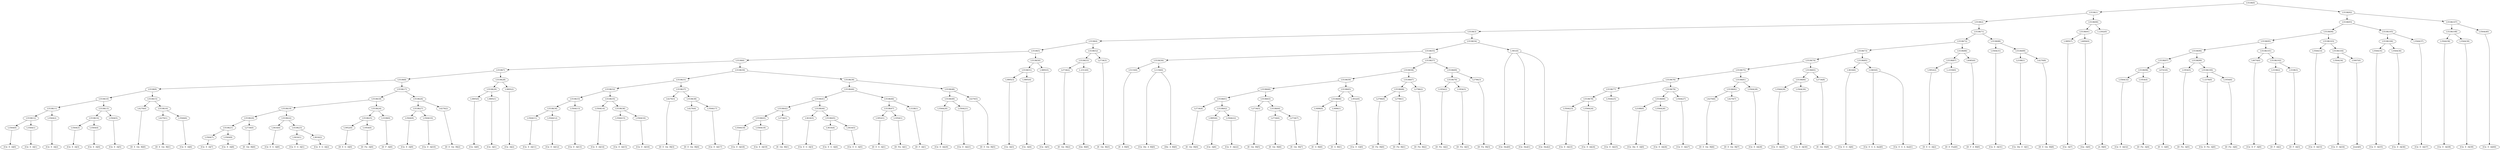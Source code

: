 digraph sample{
"L3564(0)"->"[Cis  E  A](0)"
"L3564(1)"->"[Cis  E  A](1)"
"L5538(12)"->"L3564(0)"
"L5538(12)"->"L3564(1)"
"L3564(2)"->"[Cis  E  A](2)"
"L5538(11)"->"L5538(12)"
"L5538(11)"->"L3564(2)"
"L3564(3)"->"[Cis  E  A](3)"
"L3564(4)"->"[Cis  E  A](4)"
"L5538(14)"->"L3564(3)"
"L5538(14)"->"L3564(4)"
"L3564(5)"->"[Cis  E  A](5)"
"L5538(13)"->"L5538(14)"
"L5538(13)"->"L3564(5)"
"L5538(10)"->"L5538(11)"
"L5538(10)"->"L5538(13)"
"L4270(0)"->"[D  E  Gis  B](0)"
"L4270(1)"->"[D  E  Gis  B](1)"
"L3564(6)"->"[Cis  E  A](6)"
"L5538(16)"->"L4270(1)"
"L5538(16)"->"L3564(6)"
"L5538(15)"->"L4270(0)"
"L5538(15)"->"L5538(16)"
"L5538(9)"->"L5538(10)"
"L5538(9)"->"L5538(15)"
"L3564(7)"->"[Cis  E  A](7)"
"L3564(8)"->"[Cis  E  A](8)"
"L5538(21)"->"L3564(7)"
"L5538(21)"->"L3564(8)"
"L2734(0)"->"[E  Gis  B](0)"
"L5538(20)"->"L5538(21)"
"L5538(20)"->"L2734(0)"
"L3616(0)"->"[Cis  E  G  A](0)"
"L3616(1)"->"[Cis  E  G  A](1)"
"L3616(2)"->"[Cis  E  G  A](2)"
"L5538(23)"->"L3616(1)"
"L5538(23)"->"L3616(2)"
"L5538(22)"->"L3616(0)"
"L5538(22)"->"L5538(23)"
"L5538(19)"->"L5538(20)"
"L5538(19)"->"L5538(22)"
"L3952(0)"->"[D  E  G  A](0)"
"L1954(0)"->"[D  Fis  A](0)"
"L5538(25)"->"L3952(0)"
"L5538(25)"->"L1954(0)"
"L3338(0)"->"[D  F  A](0)"
"L5538(24)"->"L5538(25)"
"L5538(24)"->"L3338(0)"
"L5538(18)"->"L5538(19)"
"L5538(18)"->"L5538(24)"
"L3564(9)"->"[Cis  E  A](9)"
"L3564(10)"->"[Cis  E  A](10)"
"L5538(27)"->"L3564(9)"
"L5538(27)"->"L3564(10)"
"L4270(2)"->"[D  E  Gis  B](2)"
"L5538(26)"->"L5538(27)"
"L5538(26)"->"L4270(2)"
"L5538(17)"->"L5538(18)"
"L5538(17)"->"L5538(26)"
"L5538(8)"->"L5538(9)"
"L5538(8)"->"L5538(17)"
"L3895(0)"->"[Cis  A](0)"
"L3895(1)"->"[Cis  A](1)"
"L5538(29)"->"L3895(0)"
"L5538(29)"->"L3895(1)"
"L3895(2)"->"[Cis  A](2)"
"L5538(28)"->"L5538(29)"
"L5538(28)"->"L3895(2)"
"L5538(7)"->"L5538(8)"
"L5538(7)"->"L5538(28)"
"L3564(11)"->"[Cis  E  A](11)"
"L3564(12)"->"[Cis  E  A](12)"
"L5538(34)"->"L3564(11)"
"L5538(34)"->"L3564(12)"
"L3564(13)"->"[Cis  E  A](13)"
"L5538(33)"->"L5538(34)"
"L5538(33)"->"L3564(13)"
"L3564(14)"->"[Cis  E  A](14)"
"L3564(15)"->"[Cis  E  A](15)"
"L3564(16)"->"[Cis  E  A](16)"
"L5538(36)"->"L3564(15)"
"L5538(36)"->"L3564(16)"
"L5538(35)"->"L3564(14)"
"L5538(35)"->"L5538(36)"
"L5538(32)"->"L5538(33)"
"L5538(32)"->"L5538(35)"
"L4270(3)"->"[D  E  Gis  B](3)"
"L4270(4)"->"[D  E  Gis  B](4)"
"L3564(17)"->"[Cis  E  A](17)"
"L5538(38)"->"L4270(4)"
"L5538(38)"->"L3564(17)"
"L5538(37)"->"L4270(3)"
"L5538(37)"->"L5538(38)"
"L5538(31)"->"L5538(32)"
"L5538(31)"->"L5538(37)"
"L3564(18)"->"[Cis  E  A](18)"
"L3564(19)"->"[Cis  E  A](19)"
"L5538(43)"->"L3564(18)"
"L5538(43)"->"L3564(19)"
"L2734(1)"->"[E  Gis  B](1)"
"L5538(42)"->"L5538(43)"
"L5538(42)"->"L2734(1)"
"L3616(3)"->"[Cis  E  G  A](3)"
"L3616(4)"->"[Cis  E  G  A](4)"
"L3616(5)"->"[Cis  E  G  A](5)"
"L5538(45)"->"L3616(4)"
"L5538(45)"->"L3616(5)"
"L5538(44)"->"L3616(3)"
"L5538(44)"->"L5538(45)"
"L5538(41)"->"L5538(42)"
"L5538(41)"->"L5538(44)"
"L3952(1)"->"[D  E  G  A](1)"
"L1954(1)"->"[D  Fis  A](1)"
"L5538(47)"->"L3952(1)"
"L5538(47)"->"L1954(1)"
"L3338(1)"->"[D  F  A](1)"
"L5538(46)"->"L5538(47)"
"L5538(46)"->"L3338(1)"
"L5538(40)"->"L5538(41)"
"L5538(40)"->"L5538(46)"
"L3564(20)"->"[Cis  E  A](20)"
"L3564(21)"->"[Cis  E  A](21)"
"L5538(49)"->"L3564(20)"
"L5538(49)"->"L3564(21)"
"L4270(5)"->"[D  E  Gis  B](5)"
"L5538(48)"->"L5538(49)"
"L5538(48)"->"L4270(5)"
"L5538(39)"->"L5538(40)"
"L5538(39)"->"L5538(48)"
"L5538(30)"->"L5538(31)"
"L5538(30)"->"L5538(39)"
"L5538(6)"->"L5538(7)"
"L5538(6)"->"L5538(30)"
"L3895(3)"->"[Cis  A](3)"
"L3895(4)"->"[Cis  A](4)"
"L5538(51)"->"L3895(3)"
"L5538(51)"->"L3895(4)"
"L3895(5)"->"[Cis  A](5)"
"L5538(50)"->"L5538(51)"
"L5538(50)"->"L3895(5)"
"L5538(5)"->"L5538(6)"
"L5538(5)"->"L5538(50)"
"L2734(2)"->"[E  Gis  B](2)"
"L-2312(0)"->"[Gis  B](0)"
"L5538(53)"->"L2734(2)"
"L5538(53)"->"L-2312(0)"
"L2734(3)"->"[E  Gis  B](3)"
"L5538(52)"->"L5538(53)"
"L5538(52)"->"L2734(3)"
"L5538(4)"->"L5538(5)"
"L5538(4)"->"L5538(52)"
"L5133(0)"->"[E  A  B](0)"
"L1150(0)"->"[Cis  Dis  A  B](0)"
"L1150(0)"->"[Dis  A  B](0)"
"L5538(56)"->"L5133(0)"
"L5538(56)"->"L1150(0)"
"L2734(4)"->"[E  Gis  B](4)"
"L3895(6)"->"[Cis  A](6)"
"L3564(22)"->"[Cis  E  A](22)"
"L5538(62)"->"L3895(6)"
"L5538(62)"->"L3564(22)"
"L5538(61)"->"L2734(4)"
"L5538(61)"->"L5538(62)"
"L2734(5)"->"[E  Gis  B](5)"
"L2734(6)"->"[E  Gis  B](6)"
"L2734(7)"->"[E  Gis  B](7)"
"L5538(64)"->"L2734(6)"
"L5538(64)"->"L2734(7)"
"L5538(63)"->"L2734(5)"
"L5538(63)"->"L5538(64)"
"L5538(60)"->"L5538(61)"
"L5538(60)"->"L5538(63)"
"L3496(0)"->"[E  G  B](0)"
"L3496(1)"->"[E  G  B](1)"
"L5538(66)"->"L3496(0)"
"L5538(66)"->"L3496(1)"
"L3932(0)"->"[Cis  E  G](0)"
"L5538(65)"->"L5538(66)"
"L5538(65)"->"L3932(0)"
"L5538(59)"->"L5538(60)"
"L5538(59)"->"L5538(65)"
"L2796(0)"->"[D  Fis  B](0)"
"L2796(1)"->"[D  Fis  B](1)"
"L5538(68)"->"L2796(0)"
"L5538(68)"->"L2796(1)"
"L2796(2)"->"[D  Fis  B](2)"
"L5538(67)"->"L5538(68)"
"L5538(67)"->"L2796(2)"
"L5538(58)"->"L5538(59)"
"L5538(58)"->"L5538(67)"
"L1954(2)"->"[D  Fis  A](2)"
"L1954(3)"->"[D  Fis  A](3)"
"L5538(70)"->"L1954(2)"
"L5538(70)"->"L1954(3)"
"L2796(3)"->"[D  Fis  B](3)"
"L5538(69)"->"L5538(70)"
"L5538(69)"->"L2796(3)"
"L5538(57)"->"L5538(58)"
"L5538(57)"->"L5538(69)"
"L5538(55)"->"L5538(56)"
"L5538(55)"->"L5538(57)"
"L-901(0)"->"[Cis  Dis](0)"
"L-901(0)"->"[Cis  Dis](1)"
"L-901(0)"->"[Cis  Dis](2)"
"L5538(54)"->"L5538(55)"
"L5538(54)"->"L-901(0)"
"L5538(3)"->"L5538(4)"
"L5538(3)"->"L5538(54)"
"L3564(23)"->"[Cis  E  A](23)"
"L3564(24)"->"[Cis  E  A](24)"
"L5538(78)"->"L3564(23)"
"L5538(78)"->"L3564(24)"
"L3564(25)"->"[Cis  E  A](25)"
"L5538(77)"->"L5538(78)"
"L5538(77)"->"L3564(25)"
"L2188(0)"->"[Cis  Dis  E  A](0)"
"L3564(26)"->"[Cis  E  A](26)"
"L5538(80)"->"L2188(0)"
"L5538(80)"->"L3564(26)"
"L3564(27)"->"[Cis  E  A](27)"
"L5538(79)"->"L5538(80)"
"L5538(79)"->"L3564(27)"
"L5538(76)"->"L5538(77)"
"L5538(76)"->"L5538(79)"
"L4270(6)"->"[D  E  Gis  B](6)"
"L4270(7)"->"[D  E  Gis  B](7)"
"L5538(82)"->"L4270(6)"
"L5538(82)"->"L4270(7)"
"L3564(28)"->"[Cis  E  A](28)"
"L5538(81)"->"L5538(82)"
"L5538(81)"->"L3564(28)"
"L5538(75)"->"L5538(76)"
"L5538(75)"->"L5538(81)"
"L3564(29)"->"[Cis  E  A](29)"
"L3564(30)"->"[Cis  E  A](30)"
"L5538(84)"->"L3564(29)"
"L5538(84)"->"L3564(30)"
"L2734(8)"->"[E  Gis  B](8)"
"L5538(83)"->"L5538(84)"
"L5538(83)"->"L2734(8)"
"L5538(74)"->"L5538(75)"
"L5538(74)"->"L5538(83)"
"L3616(6)"->"[Cis  E  G  A](6)"
"L1865(0)"->"[Cis  E  G  A  Ais](0)"
"L1865(0)"->"[Cis  E  G  A  Ais](1)"
"L5538(85)"->"L3616(6)"
"L5538(85)"->"L1865(0)"
"L5538(73)"->"L5538(74)"
"L5538(73)"->"L5538(85)"
"L3952(2)"->"[D  E  G  A](2)"
"L-2359(0)"->"[D  E  Fis](0)"
"L5538(87)"->"L3952(2)"
"L5538(87)"->"L-2359(0)"
"L4085(0)"->"[D  F  A  B](0)"
"L5538(86)"->"L5538(87)"
"L5538(86)"->"L4085(0)"
"L5538(72)"->"L5538(73)"
"L5538(72)"->"L5538(86)"
"L3564(31)"->"[Cis  E  A](31)"
"L2188(1)"->"[Cis  Dis  E  A](1)"
"L4270(8)"->"[D  E  Gis  B](8)"
"L5538(89)"->"L2188(1)"
"L5538(89)"->"L4270(8)"
"L5538(88)"->"L3564(31)"
"L5538(88)"->"L5538(89)"
"L5538(71)"->"L5538(72)"
"L5538(71)"->"L5538(88)"
"L5538(2)"->"L5538(3)"
"L5538(2)"->"L5538(71)"
"L3895(7)"->"[Cis  A](7)"
"L4694(0)"->"[Gis  A](0)"
"L5538(91)"->"L3895(7)"
"L5538(91)"->"L4694(0)"
"L-2302(0)"->"[A  B](0)"
"L5538(90)"->"L5538(91)"
"L5538(90)"->"L-2302(0)"
"L5538(1)"->"L5538(2)"
"L5538(1)"->"L5538(90)"
"L3564(32)"->"[Cis  E  A](32)"
"L1954(4)"->"[D  Fis  A](4)"
"L5538(98)"->"L3564(32)"
"L5538(98)"->"L1954(4)"
"L4741(0)"->"[E  G  A](0)"
"L5538(97)"->"L5538(98)"
"L5538(97)"->"L4741(0)"
"L1954(5)"->"[D  Fis  A](5)"
"L-2376(0)"->"[Cis  D  Fis  A](0)"
"L1954(6)"->"[D  Fis  A](6)"
"L5538(100)"->"L-2376(0)"
"L5538(100)"->"L1954(6)"
"L5538(99)"->"L1954(5)"
"L5538(99)"->"L5538(100)"
"L5538(96)"->"L5538(97)"
"L5538(96)"->"L5538(99)"
"L4074(0)"->"[Cis  D  F  A](0)"
"L3338(2)"->"[D  F  A](2)"
"L3338(3)"->"[D  F  A](3)"
"L5538(102)"->"L3338(2)"
"L5538(102)"->"L3338(3)"
"L5538(101)"->"L4074(0)"
"L5538(101)"->"L5538(102)"
"L5538(95)"->"L5538(96)"
"L5538(95)"->"L5538(101)"
"L3564(33)"->"[Cis  E  A](33)"
"L3564(34)"->"[Cis  E  A](34)"
"L5007(0)"->"[rest](0)"
"L5538(104)"->"L3564(34)"
"L5538(104)"->"L5007(0)"
"L5538(103)"->"L3564(33)"
"L5538(103)"->"L5538(104)"
"L5538(94)"->"L5538(95)"
"L5538(94)"->"L5538(103)"
"L3564(35)"->"[Cis  E  A](35)"
"L3564(36)"->"[Cis  E  A](36)"
"L5538(106)"->"L3564(35)"
"L5538(106)"->"L3564(36)"
"L3564(37)"->"[Cis  E  A](37)"
"L5538(105)"->"L5538(106)"
"L5538(105)"->"L3564(37)"
"L5538(93)"->"L5538(94)"
"L5538(93)"->"L5538(105)"
"L3564(38)"->"[Cis  E  A](38)"
"L3564(39)"->"[Cis  E  A](39)"
"L5538(108)"->"L3564(38)"
"L5538(108)"->"L3564(39)"
"L3564(40)"->"[Cis  E  A](40)"
"L5538(107)"->"L5538(108)"
"L5538(107)"->"L3564(40)"
"L5538(92)"->"L5538(93)"
"L5538(92)"->"L5538(107)"
"L5538(0)"->"L5538(1)"
"L5538(0)"->"L5538(92)"
{rank = min; "L5538(0)"}
{rank = same; "L5538(1)"; "L5538(92)";}
{rank = same; "L5538(2)"; "L5538(90)"; "L5538(93)"; "L5538(107)";}
{rank = same; "L5538(3)"; "L5538(71)"; "L5538(91)"; "L-2302(0)"; "L5538(94)"; "L5538(105)"; "L5538(108)"; "L3564(40)";}
{rank = same; "L5538(4)"; "L5538(54)"; "L5538(72)"; "L5538(88)"; "L3895(7)"; "L4694(0)"; "L5538(95)"; "L5538(103)"; "L5538(106)"; "L3564(37)"; "L3564(38)"; "L3564(39)";}
{rank = same; "L5538(5)"; "L5538(52)"; "L5538(55)"; "L-901(0)"; "L5538(73)"; "L5538(86)"; "L3564(31)"; "L5538(89)"; "L5538(96)"; "L5538(101)"; "L3564(33)"; "L5538(104)"; "L3564(35)"; "L3564(36)";}
{rank = same; "L5538(6)"; "L5538(50)"; "L5538(53)"; "L2734(3)"; "L5538(56)"; "L5538(57)"; "L5538(74)"; "L5538(85)"; "L5538(87)"; "L4085(0)"; "L2188(1)"; "L4270(8)"; "L5538(97)"; "L5538(99)"; "L4074(0)"; "L5538(102)"; "L3564(34)"; "L5007(0)";}
{rank = same; "L5538(7)"; "L5538(30)"; "L5538(51)"; "L3895(5)"; "L2734(2)"; "L-2312(0)"; "L5133(0)"; "L1150(0)"; "L5538(58)"; "L5538(69)"; "L5538(75)"; "L5538(83)"; "L3616(6)"; "L1865(0)"; "L3952(2)"; "L-2359(0)"; "L5538(98)"; "L4741(0)"; "L1954(5)"; "L5538(100)"; "L3338(2)"; "L3338(3)";}
{rank = same; "L5538(8)"; "L5538(28)"; "L5538(31)"; "L5538(39)"; "L3895(3)"; "L3895(4)"; "L5538(59)"; "L5538(67)"; "L5538(70)"; "L2796(3)"; "L5538(76)"; "L5538(81)"; "L5538(84)"; "L2734(8)"; "L3564(32)"; "L1954(4)"; "L-2376(0)"; "L1954(6)";}
{rank = same; "L5538(9)"; "L5538(17)"; "L5538(29)"; "L3895(2)"; "L5538(32)"; "L5538(37)"; "L5538(40)"; "L5538(48)"; "L5538(60)"; "L5538(65)"; "L5538(68)"; "L2796(2)"; "L1954(2)"; "L1954(3)"; "L5538(77)"; "L5538(79)"; "L5538(82)"; "L3564(28)"; "L3564(29)"; "L3564(30)";}
{rank = same; "L5538(10)"; "L5538(15)"; "L5538(18)"; "L5538(26)"; "L3895(0)"; "L3895(1)"; "L5538(33)"; "L5538(35)"; "L4270(3)"; "L5538(38)"; "L5538(41)"; "L5538(46)"; "L5538(49)"; "L4270(5)"; "L5538(61)"; "L5538(63)"; "L5538(66)"; "L3932(0)"; "L2796(0)"; "L2796(1)"; "L5538(78)"; "L3564(25)"; "L5538(80)"; "L3564(27)"; "L4270(6)"; "L4270(7)";}
{rank = same; "L5538(11)"; "L5538(13)"; "L4270(0)"; "L5538(16)"; "L5538(19)"; "L5538(24)"; "L5538(27)"; "L4270(2)"; "L5538(34)"; "L3564(13)"; "L3564(14)"; "L5538(36)"; "L4270(4)"; "L3564(17)"; "L5538(42)"; "L5538(44)"; "L5538(47)"; "L3338(1)"; "L3564(20)"; "L3564(21)"; "L2734(4)"; "L5538(62)"; "L2734(5)"; "L5538(64)"; "L3496(0)"; "L3496(1)"; "L3564(23)"; "L3564(24)"; "L2188(0)"; "L3564(26)";}
{rank = same; "L5538(12)"; "L3564(2)"; "L5538(14)"; "L3564(5)"; "L4270(1)"; "L3564(6)"; "L5538(20)"; "L5538(22)"; "L5538(25)"; "L3338(0)"; "L3564(9)"; "L3564(10)"; "L3564(11)"; "L3564(12)"; "L3564(15)"; "L3564(16)"; "L5538(43)"; "L2734(1)"; "L3616(3)"; "L5538(45)"; "L3952(1)"; "L1954(1)"; "L3895(6)"; "L3564(22)"; "L2734(6)"; "L2734(7)";}
{rank = same; "L3564(0)"; "L3564(1)"; "L3564(3)"; "L3564(4)"; "L5538(21)"; "L2734(0)"; "L3616(0)"; "L5538(23)"; "L3952(0)"; "L1954(0)"; "L3564(18)"; "L3564(19)"; "L3616(4)"; "L3616(5)";}
{rank = same; "L3564(7)"; "L3564(8)"; "L3616(1)"; "L3616(2)";}
{rank = max; "[A  B](0)"; "[Cis  A](0)"; "[Cis  A](1)"; "[Cis  A](2)"; "[Cis  A](3)"; "[Cis  A](4)"; "[Cis  A](5)"; "[Cis  A](6)"; "[Cis  A](7)"; "[Cis  D  F  A](0)"; "[Cis  D  Fis  A](0)"; "[Cis  Dis  A  B](0)"; "[Cis  Dis  E  A](0)"; "[Cis  Dis  E  A](1)"; "[Cis  Dis](0)"; "[Cis  Dis](1)"; "[Cis  Dis](2)"; "[Cis  E  A](0)"; "[Cis  E  A](1)"; "[Cis  E  A](10)"; "[Cis  E  A](11)"; "[Cis  E  A](12)"; "[Cis  E  A](13)"; "[Cis  E  A](14)"; "[Cis  E  A](15)"; "[Cis  E  A](16)"; "[Cis  E  A](17)"; "[Cis  E  A](18)"; "[Cis  E  A](19)"; "[Cis  E  A](2)"; "[Cis  E  A](20)"; "[Cis  E  A](21)"; "[Cis  E  A](22)"; "[Cis  E  A](23)"; "[Cis  E  A](24)"; "[Cis  E  A](25)"; "[Cis  E  A](26)"; "[Cis  E  A](27)"; "[Cis  E  A](28)"; "[Cis  E  A](29)"; "[Cis  E  A](3)"; "[Cis  E  A](30)"; "[Cis  E  A](31)"; "[Cis  E  A](32)"; "[Cis  E  A](33)"; "[Cis  E  A](34)"; "[Cis  E  A](35)"; "[Cis  E  A](36)"; "[Cis  E  A](37)"; "[Cis  E  A](38)"; "[Cis  E  A](39)"; "[Cis  E  A](4)"; "[Cis  E  A](40)"; "[Cis  E  A](5)"; "[Cis  E  A](6)"; "[Cis  E  A](7)"; "[Cis  E  A](8)"; "[Cis  E  A](9)"; "[Cis  E  G  A  Ais](0)"; "[Cis  E  G  A  Ais](1)"; "[Cis  E  G  A](0)"; "[Cis  E  G  A](1)"; "[Cis  E  G  A](2)"; "[Cis  E  G  A](3)"; "[Cis  E  G  A](4)"; "[Cis  E  G  A](5)"; "[Cis  E  G  A](6)"; "[Cis  E  G](0)"; "[D  E  Fis](0)"; "[D  E  G  A](0)"; "[D  E  G  A](1)"; "[D  E  G  A](2)"; "[D  E  Gis  B](0)"; "[D  E  Gis  B](1)"; "[D  E  Gis  B](2)"; "[D  E  Gis  B](3)"; "[D  E  Gis  B](4)"; "[D  E  Gis  B](5)"; "[D  E  Gis  B](6)"; "[D  E  Gis  B](7)"; "[D  E  Gis  B](8)"; "[D  F  A  B](0)"; "[D  F  A](0)"; "[D  F  A](1)"; "[D  F  A](2)"; "[D  F  A](3)"; "[D  Fis  A](0)"; "[D  Fis  A](1)"; "[D  Fis  A](2)"; "[D  Fis  A](3)"; "[D  Fis  A](4)"; "[D  Fis  A](5)"; "[D  Fis  A](6)"; "[D  Fis  B](0)"; "[D  Fis  B](1)"; "[D  Fis  B](2)"; "[D  Fis  B](3)"; "[Dis  A  B](0)"; "[E  A  B](0)"; "[E  G  A](0)"; "[E  G  B](0)"; "[E  G  B](1)"; "[E  Gis  B](0)"; "[E  Gis  B](1)"; "[E  Gis  B](2)"; "[E  Gis  B](3)"; "[E  Gis  B](4)"; "[E  Gis  B](5)"; "[E  Gis  B](6)"; "[E  Gis  B](7)"; "[E  Gis  B](8)"; "[Gis  A](0)"; "[Gis  B](0)"; "[rest](0)";}
}